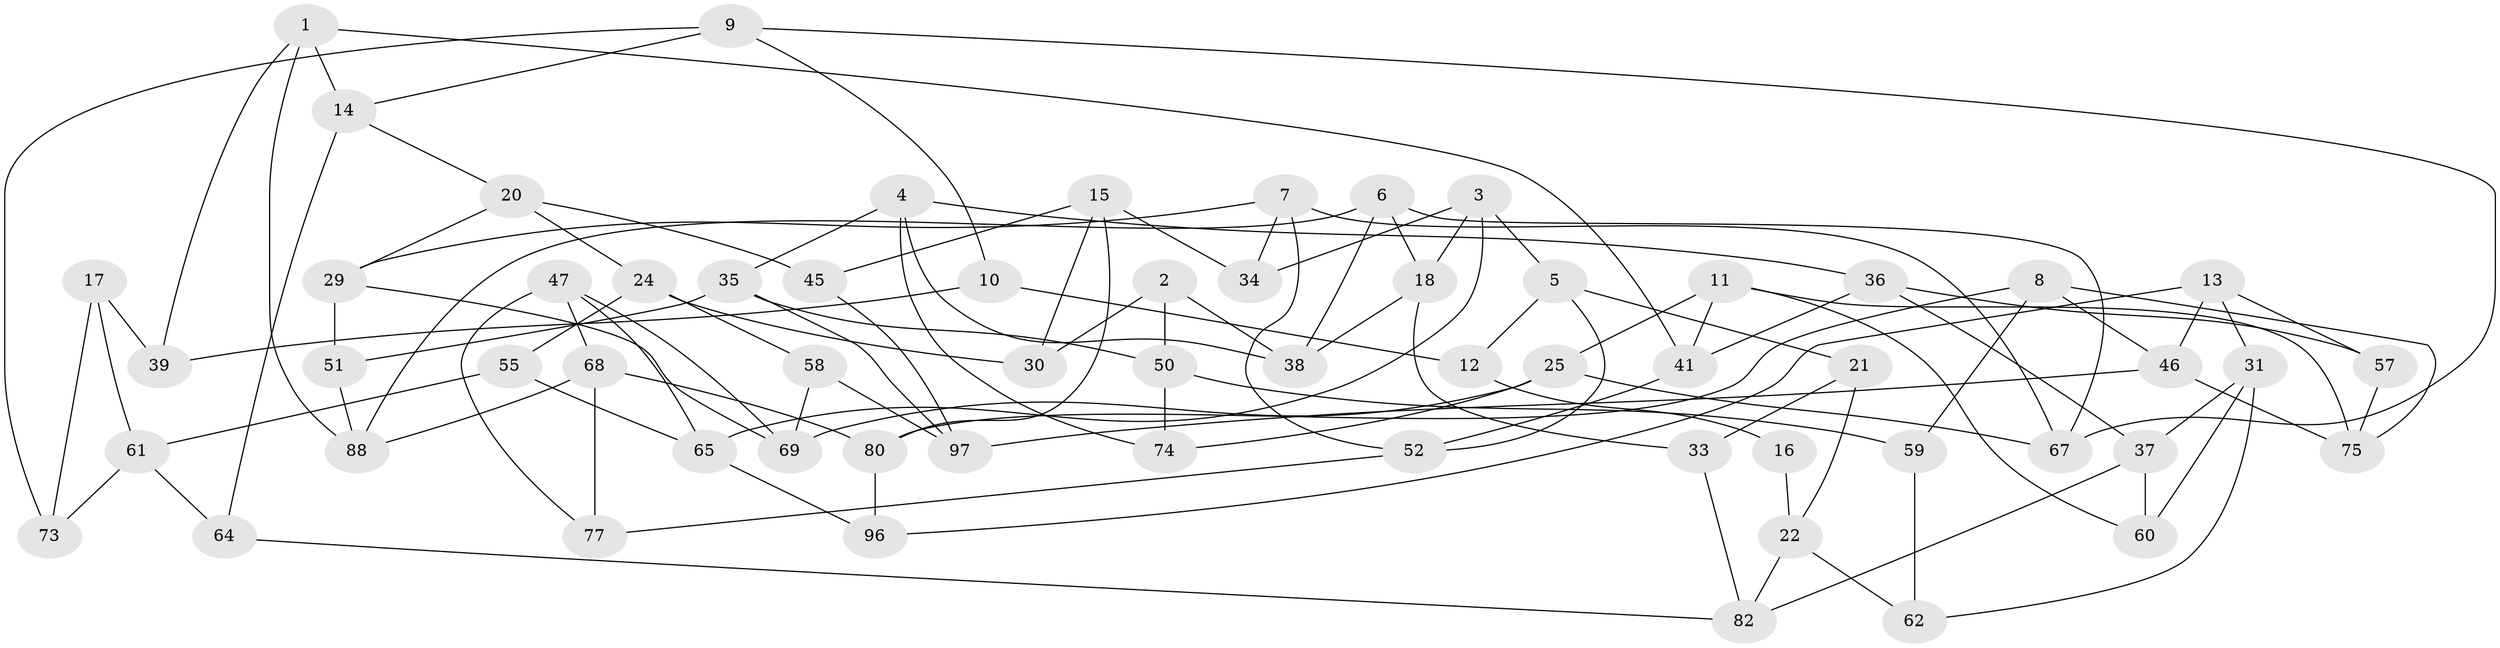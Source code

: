 // original degree distribution, {3: 1.0}
// Generated by graph-tools (version 1.1) at 2025/11/02/21/25 10:11:15]
// undirected, 61 vertices, 110 edges
graph export_dot {
graph [start="1"]
  node [color=gray90,style=filled];
  1 [super="+32"];
  2;
  3 [super="+28"];
  4 [super="+19"];
  5 [super="+43"];
  6 [super="+85"];
  7 [super="+44"];
  8 [super="+49"];
  9 [super="+79"];
  10;
  11 [super="+56"];
  12 [super="+89"];
  13 [super="+81"];
  14 [super="+26"];
  15 [super="+27"];
  16;
  17;
  18 [super="+40"];
  20 [super="+70"];
  21;
  22 [super="+23"];
  24 [super="+83"];
  25 [super="+63"];
  29 [super="+71"];
  30;
  31 [super="+42"];
  33;
  34;
  35 [super="+91"];
  36 [super="+54"];
  37 [super="+66"];
  38 [super="+86"];
  39;
  41 [super="+78"];
  45;
  46 [super="+48"];
  47 [super="+95"];
  50 [super="+53"];
  51;
  52 [super="+90"];
  55;
  57;
  58;
  59;
  60;
  61 [super="+94"];
  62;
  64;
  65 [super="+87"];
  67 [super="+72"];
  68 [super="+92"];
  69 [super="+84"];
  73;
  74;
  75 [super="+76"];
  77;
  80 [super="+100"];
  82 [super="+93"];
  88 [super="+98"];
  96;
  97 [super="+99"];
  1 -- 88;
  1 -- 39;
  1 -- 14;
  1 -- 41;
  2 -- 30;
  2 -- 50;
  2 -- 38;
  3 -- 18;
  3 -- 34;
  3 -- 5;
  3 -- 65;
  4 -- 36;
  4 -- 35;
  4 -- 74;
  4 -- 38;
  5 -- 12;
  5 -- 21;
  5 -- 52;
  6 -- 67;
  6 -- 18;
  6 -- 38;
  6 -- 88;
  7 -- 29;
  7 -- 34;
  7 -- 67;
  7 -- 52;
  8 -- 59;
  8 -- 75;
  8 -- 80;
  8 -- 46;
  9 -- 67;
  9 -- 14;
  9 -- 73;
  9 -- 10;
  10 -- 39;
  10 -- 12;
  11 -- 60;
  11 -- 75;
  11 -- 25;
  11 -- 41;
  12 -- 16 [weight=2];
  13 -- 57;
  13 -- 46;
  13 -- 96;
  13 -- 31;
  14 -- 64;
  14 -- 20;
  15 -- 34;
  15 -- 45;
  15 -- 80;
  15 -- 30;
  16 -- 22;
  17 -- 39;
  17 -- 73;
  17 -- 61;
  18 -- 33;
  18 -- 38;
  20 -- 45;
  20 -- 29;
  20 -- 24;
  21 -- 33;
  21 -- 22;
  22 -- 82;
  22 -- 62;
  24 -- 55;
  24 -- 58;
  24 -- 30;
  25 -- 74;
  25 -- 67;
  25 -- 69;
  29 -- 51;
  29 -- 69;
  31 -- 62;
  31 -- 60;
  31 -- 37;
  33 -- 82;
  35 -- 50;
  35 -- 51;
  35 -- 97;
  36 -- 57;
  36 -- 37;
  36 -- 41;
  37 -- 82;
  37 -- 60;
  41 -- 52;
  45 -- 97;
  46 -- 75;
  46 -- 97;
  47 -- 65;
  47 -- 68;
  47 -- 77;
  47 -- 69;
  50 -- 59;
  50 -- 74;
  51 -- 88;
  52 -- 77;
  55 -- 61;
  55 -- 65;
  57 -- 75;
  58 -- 69;
  58 -- 97;
  59 -- 62;
  61 -- 73;
  61 -- 64;
  64 -- 82;
  65 -- 96;
  68 -- 80;
  68 -- 77;
  68 -- 88;
  80 -- 96;
}
